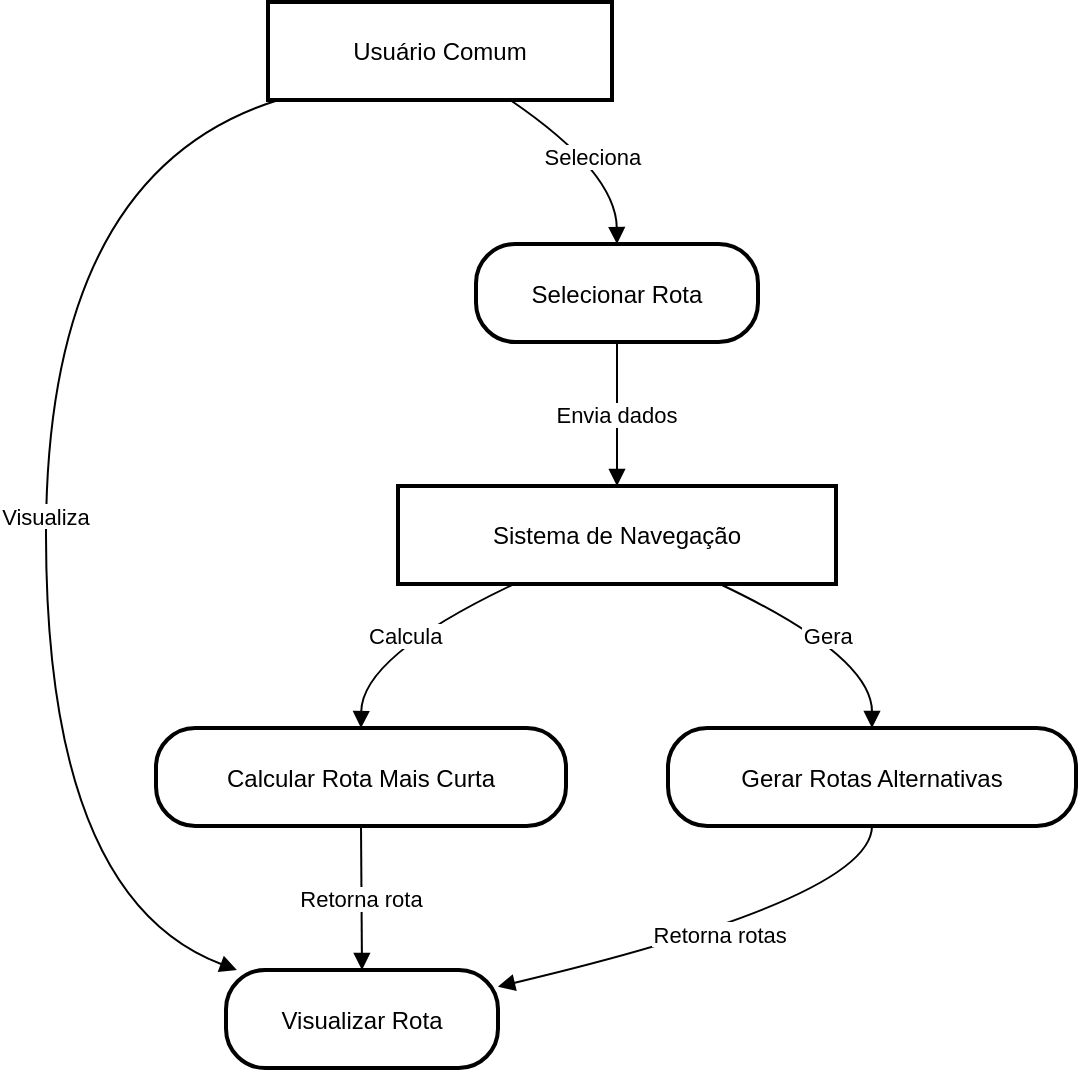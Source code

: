 <mxfile version="24.7.14">
  <diagram name="UseCaseDiagram" id="SlBTUES2oMgBHOzDTs2x">
    <mxGraphModel grid="1" page="1" gridSize="10" guides="1" tooltips="1" connect="1" arrows="1" fold="1" pageScale="1" pageWidth="850" pageHeight="1100" math="0" shadow="0">
      <root>
        <mxCell id="0" />
        <mxCell id="1" parent="0" />
        <mxCell id="Uk_6UbXTSEpVkoVqJEJB-25" value="Usuário Comum" style="whiteSpace=wrap;strokeWidth=2;" vertex="1" parent="1">
          <mxGeometry x="279" y="17" width="172" height="49" as="geometry" />
        </mxCell>
        <mxCell id="Uk_6UbXTSEpVkoVqJEJB-26" value="Selecionar Rota" style="rounded=1;arcSize=40;strokeWidth=2" vertex="1" parent="1">
          <mxGeometry x="383" y="138" width="141" height="49" as="geometry" />
        </mxCell>
        <mxCell id="Uk_6UbXTSEpVkoVqJEJB-27" value="Visualizar Rota" style="rounded=1;arcSize=40;strokeWidth=2" vertex="1" parent="1">
          <mxGeometry x="258" y="501" width="136" height="49" as="geometry" />
        </mxCell>
        <mxCell id="Uk_6UbXTSEpVkoVqJEJB-28" value="Sistema de Navegação" style="whiteSpace=wrap;strokeWidth=2;" vertex="1" parent="1">
          <mxGeometry x="344" y="259" width="219" height="49" as="geometry" />
        </mxCell>
        <mxCell id="Uk_6UbXTSEpVkoVqJEJB-29" value="Calcular Rota Mais Curta" style="rounded=1;arcSize=40;strokeWidth=2" vertex="1" parent="1">
          <mxGeometry x="223" y="380" width="205" height="49" as="geometry" />
        </mxCell>
        <mxCell id="Uk_6UbXTSEpVkoVqJEJB-30" value="Gerar Rotas Alternativas" style="rounded=1;arcSize=40;strokeWidth=2" vertex="1" parent="1">
          <mxGeometry x="479" y="380" width="204" height="49" as="geometry" />
        </mxCell>
        <mxCell id="Uk_6UbXTSEpVkoVqJEJB-31" value="Seleciona" style="curved=1;startArrow=none;endArrow=block;exitX=0.7;exitY=0.99;entryX=0.5;entryY=0;rounded=0;" edge="1" parent="1" source="Uk_6UbXTSEpVkoVqJEJB-25" target="Uk_6UbXTSEpVkoVqJEJB-26">
          <mxGeometry relative="1" as="geometry">
            <Array as="points">
              <mxPoint x="453" y="102" />
            </Array>
          </mxGeometry>
        </mxCell>
        <mxCell id="Uk_6UbXTSEpVkoVqJEJB-32" value="Visualiza" style="curved=1;startArrow=none;endArrow=block;exitX=0.04;exitY=0.99;entryX=0.04;entryY=0;rounded=0;" edge="1" parent="1" source="Uk_6UbXTSEpVkoVqJEJB-25" target="Uk_6UbXTSEpVkoVqJEJB-27">
          <mxGeometry relative="1" as="geometry">
            <Array as="points">
              <mxPoint x="168" y="102" />
              <mxPoint x="168" y="465" />
            </Array>
          </mxGeometry>
        </mxCell>
        <mxCell id="Uk_6UbXTSEpVkoVqJEJB-33" value="Calcula" style="curved=1;startArrow=none;endArrow=block;exitX=0.27;exitY=0.99;entryX=0.5;entryY=0;rounded=0;" edge="1" parent="1" source="Uk_6UbXTSEpVkoVqJEJB-28" target="Uk_6UbXTSEpVkoVqJEJB-29">
          <mxGeometry relative="1" as="geometry">
            <Array as="points">
              <mxPoint x="326" y="344" />
            </Array>
          </mxGeometry>
        </mxCell>
        <mxCell id="Uk_6UbXTSEpVkoVqJEJB-34" value="Gera" style="curved=1;startArrow=none;endArrow=block;exitX=0.73;exitY=0.99;entryX=0.5;entryY=0;rounded=0;" edge="1" parent="1" source="Uk_6UbXTSEpVkoVqJEJB-28" target="Uk_6UbXTSEpVkoVqJEJB-30">
          <mxGeometry relative="1" as="geometry">
            <Array as="points">
              <mxPoint x="581" y="344" />
            </Array>
          </mxGeometry>
        </mxCell>
        <mxCell id="Uk_6UbXTSEpVkoVqJEJB-35" value="Envia dados" style="curved=1;startArrow=none;endArrow=block;exitX=0.5;exitY=0.99;entryX=0.5;entryY=0;rounded=0;" edge="1" parent="1" source="Uk_6UbXTSEpVkoVqJEJB-26" target="Uk_6UbXTSEpVkoVqJEJB-28">
          <mxGeometry relative="1" as="geometry">
            <Array as="points" />
          </mxGeometry>
        </mxCell>
        <mxCell id="Uk_6UbXTSEpVkoVqJEJB-36" value="Retorna rota" style="curved=1;startArrow=none;endArrow=block;exitX=0.5;exitY=0.99;entryX=0.5;entryY=0;rounded=0;" edge="1" parent="1" source="Uk_6UbXTSEpVkoVqJEJB-29" target="Uk_6UbXTSEpVkoVqJEJB-27">
          <mxGeometry relative="1" as="geometry">
            <Array as="points" />
          </mxGeometry>
        </mxCell>
        <mxCell id="Uk_6UbXTSEpVkoVqJEJB-37" value="Retorna rotas" style="curved=1;startArrow=none;endArrow=block;exitX=0.5;exitY=0.99;entryX=1;entryY=0.17;rounded=0;" edge="1" parent="1" source="Uk_6UbXTSEpVkoVqJEJB-30" target="Uk_6UbXTSEpVkoVqJEJB-27">
          <mxGeometry relative="1" as="geometry">
            <Array as="points">
              <mxPoint x="581" y="465" />
            </Array>
          </mxGeometry>
        </mxCell>
      </root>
    </mxGraphModel>
  </diagram>
</mxfile>
